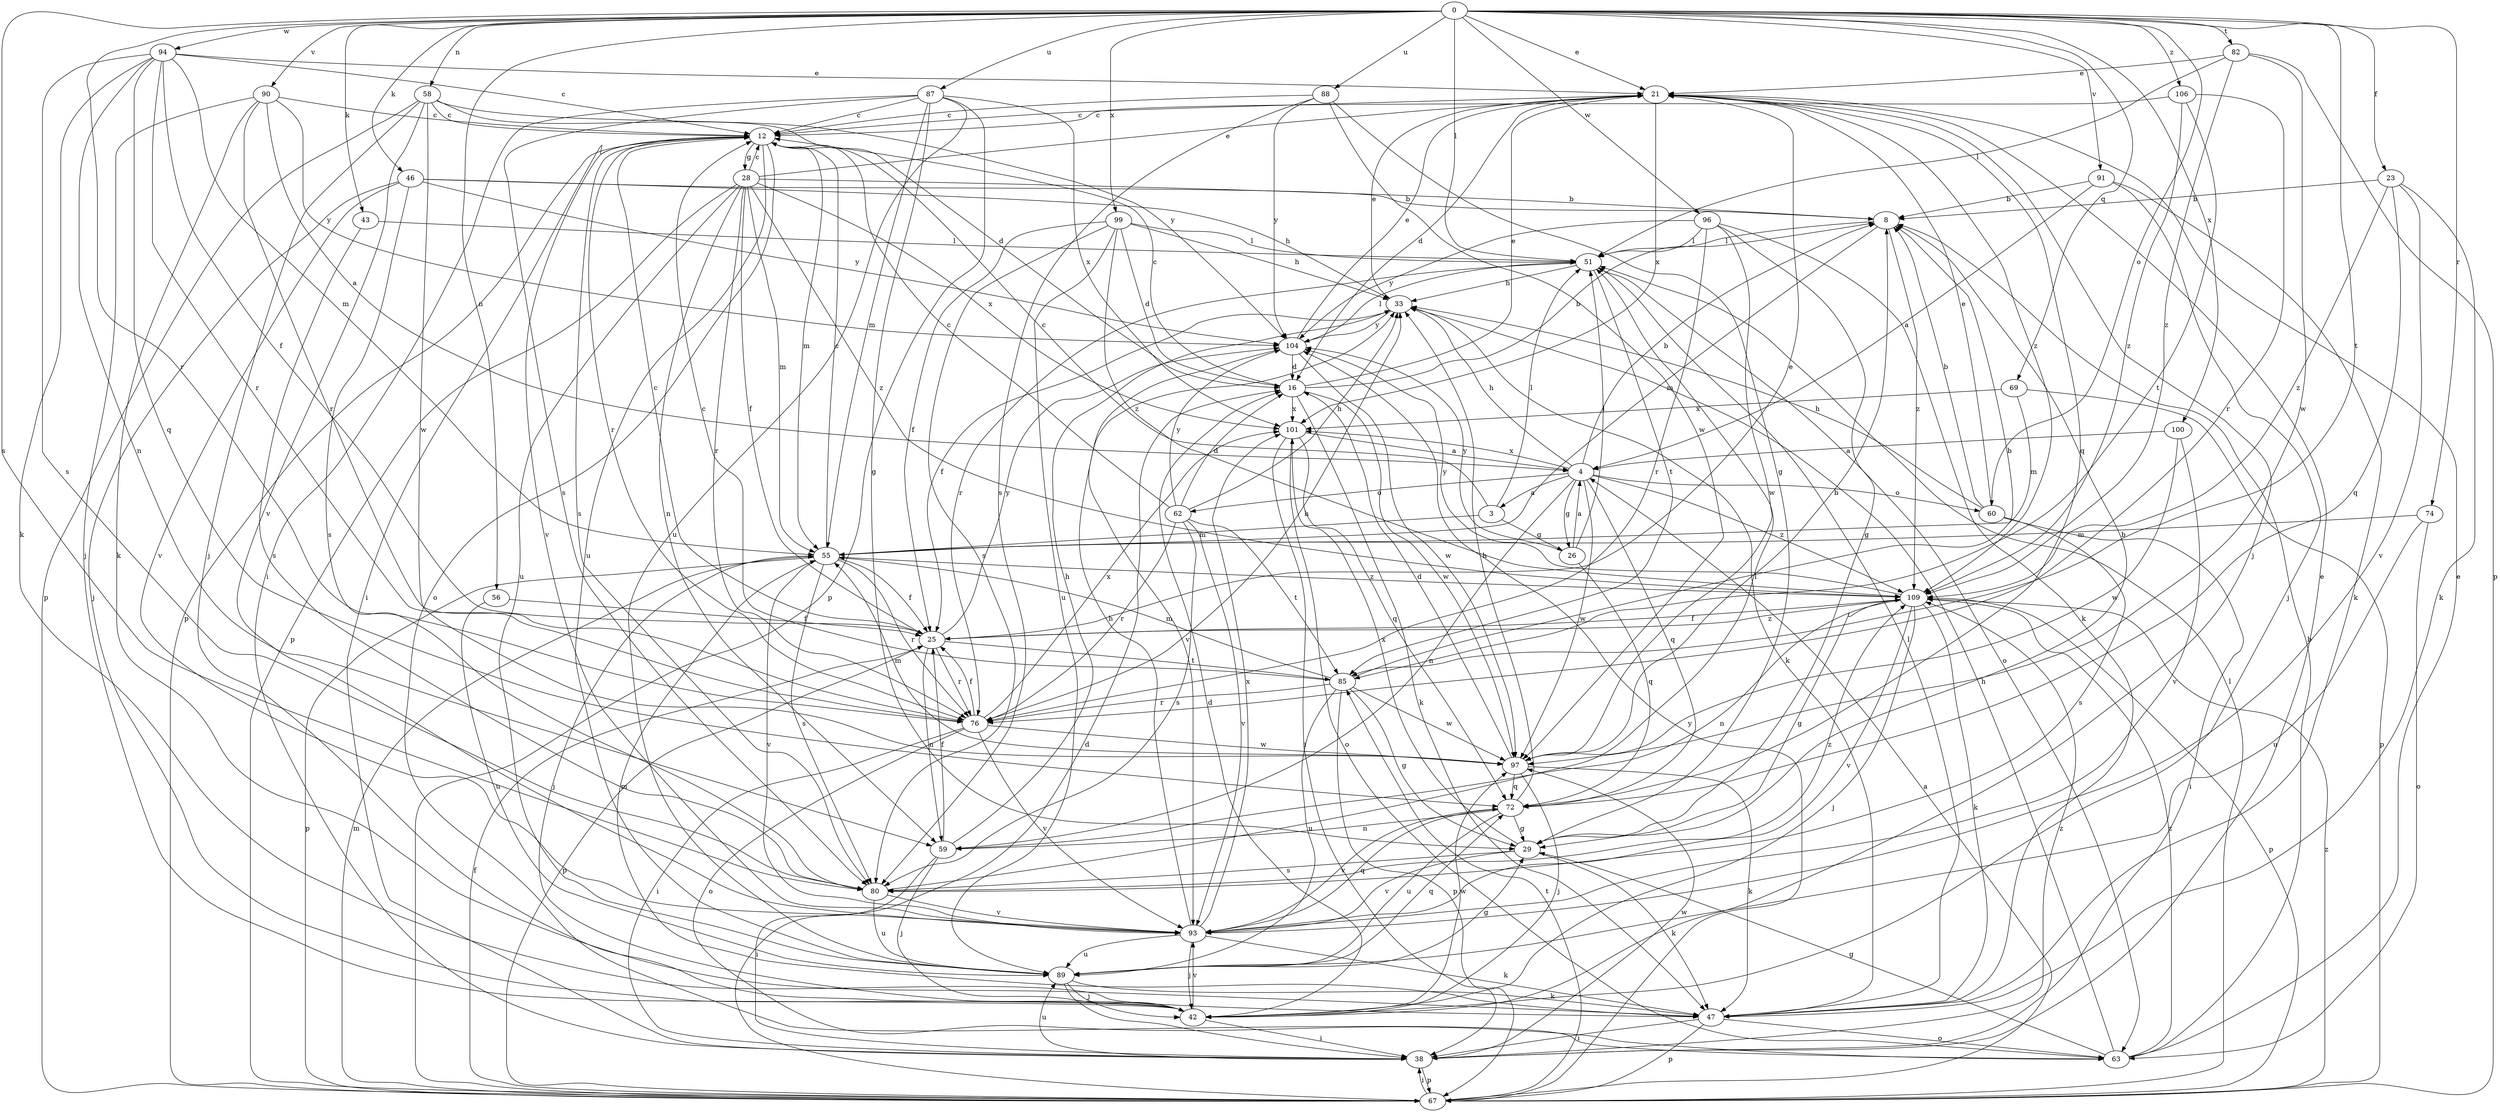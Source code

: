 strict digraph  {
0;
3;
4;
8;
12;
16;
21;
23;
25;
26;
28;
29;
33;
38;
42;
43;
46;
47;
51;
55;
56;
58;
59;
60;
62;
63;
67;
69;
72;
74;
76;
80;
82;
85;
87;
88;
89;
90;
91;
93;
94;
96;
97;
99;
100;
101;
104;
106;
109;
0 -> 21  [label=e];
0 -> 23  [label=f];
0 -> 43  [label=k];
0 -> 46  [label=k];
0 -> 51  [label=l];
0 -> 56  [label=n];
0 -> 58  [label=n];
0 -> 60  [label=o];
0 -> 69  [label=q];
0 -> 74  [label=r];
0 -> 76  [label=r];
0 -> 80  [label=s];
0 -> 82  [label=t];
0 -> 85  [label=t];
0 -> 87  [label=u];
0 -> 88  [label=u];
0 -> 90  [label=v];
0 -> 91  [label=v];
0 -> 94  [label=w];
0 -> 96  [label=w];
0 -> 99  [label=x];
0 -> 100  [label=x];
0 -> 106  [label=z];
3 -> 12  [label=c];
3 -> 26  [label=g];
3 -> 51  [label=l];
3 -> 55  [label=m];
4 -> 3  [label=a];
4 -> 8  [label=b];
4 -> 26  [label=g];
4 -> 33  [label=h];
4 -> 59  [label=n];
4 -> 60  [label=o];
4 -> 62  [label=o];
4 -> 72  [label=q];
4 -> 97  [label=w];
4 -> 101  [label=x];
4 -> 109  [label=z];
8 -> 51  [label=l];
8 -> 55  [label=m];
8 -> 109  [label=z];
12 -> 28  [label=g];
12 -> 38  [label=i];
12 -> 55  [label=m];
12 -> 63  [label=o];
12 -> 67  [label=p];
12 -> 76  [label=r];
12 -> 80  [label=s];
12 -> 89  [label=u];
12 -> 93  [label=v];
16 -> 8  [label=b];
16 -> 12  [label=c];
16 -> 21  [label=e];
16 -> 47  [label=k];
16 -> 97  [label=w];
16 -> 101  [label=x];
21 -> 12  [label=c];
21 -> 16  [label=d];
21 -> 42  [label=j];
21 -> 72  [label=q];
21 -> 101  [label=x];
21 -> 109  [label=z];
23 -> 8  [label=b];
23 -> 47  [label=k];
23 -> 72  [label=q];
23 -> 93  [label=v];
23 -> 109  [label=z];
25 -> 12  [label=c];
25 -> 21  [label=e];
25 -> 59  [label=n];
25 -> 67  [label=p];
25 -> 76  [label=r];
25 -> 85  [label=t];
25 -> 104  [label=y];
25 -> 109  [label=z];
26 -> 4  [label=a];
26 -> 51  [label=l];
26 -> 72  [label=q];
26 -> 104  [label=y];
28 -> 8  [label=b];
28 -> 12  [label=c];
28 -> 21  [label=e];
28 -> 25  [label=f];
28 -> 55  [label=m];
28 -> 59  [label=n];
28 -> 67  [label=p];
28 -> 76  [label=r];
28 -> 89  [label=u];
28 -> 101  [label=x];
28 -> 109  [label=z];
29 -> 8  [label=b];
29 -> 47  [label=k];
29 -> 80  [label=s];
29 -> 93  [label=v];
29 -> 101  [label=x];
33 -> 21  [label=e];
33 -> 25  [label=f];
33 -> 47  [label=k];
33 -> 104  [label=y];
38 -> 21  [label=e];
38 -> 67  [label=p];
38 -> 89  [label=u];
38 -> 97  [label=w];
38 -> 109  [label=z];
42 -> 16  [label=d];
42 -> 38  [label=i];
42 -> 93  [label=v];
42 -> 97  [label=w];
43 -> 51  [label=l];
43 -> 80  [label=s];
46 -> 8  [label=b];
46 -> 33  [label=h];
46 -> 42  [label=j];
46 -> 80  [label=s];
46 -> 93  [label=v];
46 -> 104  [label=y];
47 -> 38  [label=i];
47 -> 51  [label=l];
47 -> 55  [label=m];
47 -> 63  [label=o];
47 -> 67  [label=p];
51 -> 33  [label=h];
51 -> 63  [label=o];
51 -> 76  [label=r];
51 -> 85  [label=t];
55 -> 12  [label=c];
55 -> 25  [label=f];
55 -> 42  [label=j];
55 -> 67  [label=p];
55 -> 76  [label=r];
55 -> 80  [label=s];
55 -> 93  [label=v];
55 -> 109  [label=z];
56 -> 25  [label=f];
56 -> 89  [label=u];
58 -> 12  [label=c];
58 -> 16  [label=d];
58 -> 42  [label=j];
58 -> 67  [label=p];
58 -> 93  [label=v];
58 -> 97  [label=w];
58 -> 104  [label=y];
59 -> 25  [label=f];
59 -> 33  [label=h];
59 -> 38  [label=i];
59 -> 42  [label=j];
60 -> 8  [label=b];
60 -> 21  [label=e];
60 -> 33  [label=h];
60 -> 38  [label=i];
60 -> 80  [label=s];
62 -> 12  [label=c];
62 -> 16  [label=d];
62 -> 33  [label=h];
62 -> 76  [label=r];
62 -> 80  [label=s];
62 -> 85  [label=t];
62 -> 93  [label=v];
62 -> 104  [label=y];
63 -> 8  [label=b];
63 -> 21  [label=e];
63 -> 29  [label=g];
63 -> 33  [label=h];
63 -> 109  [label=z];
67 -> 4  [label=a];
67 -> 16  [label=d];
67 -> 25  [label=f];
67 -> 38  [label=i];
67 -> 51  [label=l];
67 -> 55  [label=m];
67 -> 85  [label=t];
67 -> 104  [label=y];
67 -> 109  [label=z];
69 -> 55  [label=m];
69 -> 67  [label=p];
69 -> 101  [label=x];
72 -> 29  [label=g];
72 -> 33  [label=h];
72 -> 59  [label=n];
72 -> 89  [label=u];
72 -> 93  [label=v];
74 -> 55  [label=m];
74 -> 63  [label=o];
74 -> 89  [label=u];
76 -> 25  [label=f];
76 -> 33  [label=h];
76 -> 38  [label=i];
76 -> 63  [label=o];
76 -> 93  [label=v];
76 -> 97  [label=w];
76 -> 101  [label=x];
80 -> 51  [label=l];
80 -> 89  [label=u];
80 -> 93  [label=v];
80 -> 109  [label=z];
82 -> 21  [label=e];
82 -> 51  [label=l];
82 -> 67  [label=p];
82 -> 97  [label=w];
82 -> 109  [label=z];
85 -> 8  [label=b];
85 -> 12  [label=c];
85 -> 29  [label=g];
85 -> 55  [label=m];
85 -> 67  [label=p];
85 -> 76  [label=r];
85 -> 89  [label=u];
85 -> 97  [label=w];
87 -> 12  [label=c];
87 -> 29  [label=g];
87 -> 38  [label=i];
87 -> 55  [label=m];
87 -> 67  [label=p];
87 -> 80  [label=s];
87 -> 89  [label=u];
87 -> 101  [label=x];
88 -> 12  [label=c];
88 -> 29  [label=g];
88 -> 80  [label=s];
88 -> 97  [label=w];
88 -> 104  [label=y];
89 -> 29  [label=g];
89 -> 38  [label=i];
89 -> 42  [label=j];
89 -> 47  [label=k];
89 -> 72  [label=q];
90 -> 4  [label=a];
90 -> 12  [label=c];
90 -> 42  [label=j];
90 -> 47  [label=k];
90 -> 76  [label=r];
90 -> 104  [label=y];
91 -> 4  [label=a];
91 -> 8  [label=b];
91 -> 42  [label=j];
91 -> 47  [label=k];
93 -> 33  [label=h];
93 -> 42  [label=j];
93 -> 47  [label=k];
93 -> 72  [label=q];
93 -> 89  [label=u];
93 -> 101  [label=x];
94 -> 12  [label=c];
94 -> 21  [label=e];
94 -> 25  [label=f];
94 -> 47  [label=k];
94 -> 55  [label=m];
94 -> 59  [label=n];
94 -> 72  [label=q];
94 -> 76  [label=r];
94 -> 80  [label=s];
96 -> 29  [label=g];
96 -> 47  [label=k];
96 -> 51  [label=l];
96 -> 76  [label=r];
96 -> 97  [label=w];
96 -> 104  [label=y];
97 -> 8  [label=b];
97 -> 16  [label=d];
97 -> 42  [label=j];
97 -> 47  [label=k];
97 -> 55  [label=m];
97 -> 72  [label=q];
99 -> 16  [label=d];
99 -> 25  [label=f];
99 -> 33  [label=h];
99 -> 51  [label=l];
99 -> 80  [label=s];
99 -> 89  [label=u];
99 -> 109  [label=z];
100 -> 4  [label=a];
100 -> 93  [label=v];
100 -> 97  [label=w];
101 -> 4  [label=a];
101 -> 38  [label=i];
101 -> 63  [label=o];
101 -> 72  [label=q];
104 -> 16  [label=d];
104 -> 21  [label=e];
104 -> 51  [label=l];
104 -> 93  [label=v];
104 -> 97  [label=w];
106 -> 12  [label=c];
106 -> 76  [label=r];
106 -> 85  [label=t];
106 -> 109  [label=z];
109 -> 25  [label=f];
109 -> 29  [label=g];
109 -> 42  [label=j];
109 -> 47  [label=k];
109 -> 59  [label=n];
109 -> 67  [label=p];
109 -> 93  [label=v];
109 -> 104  [label=y];
}

